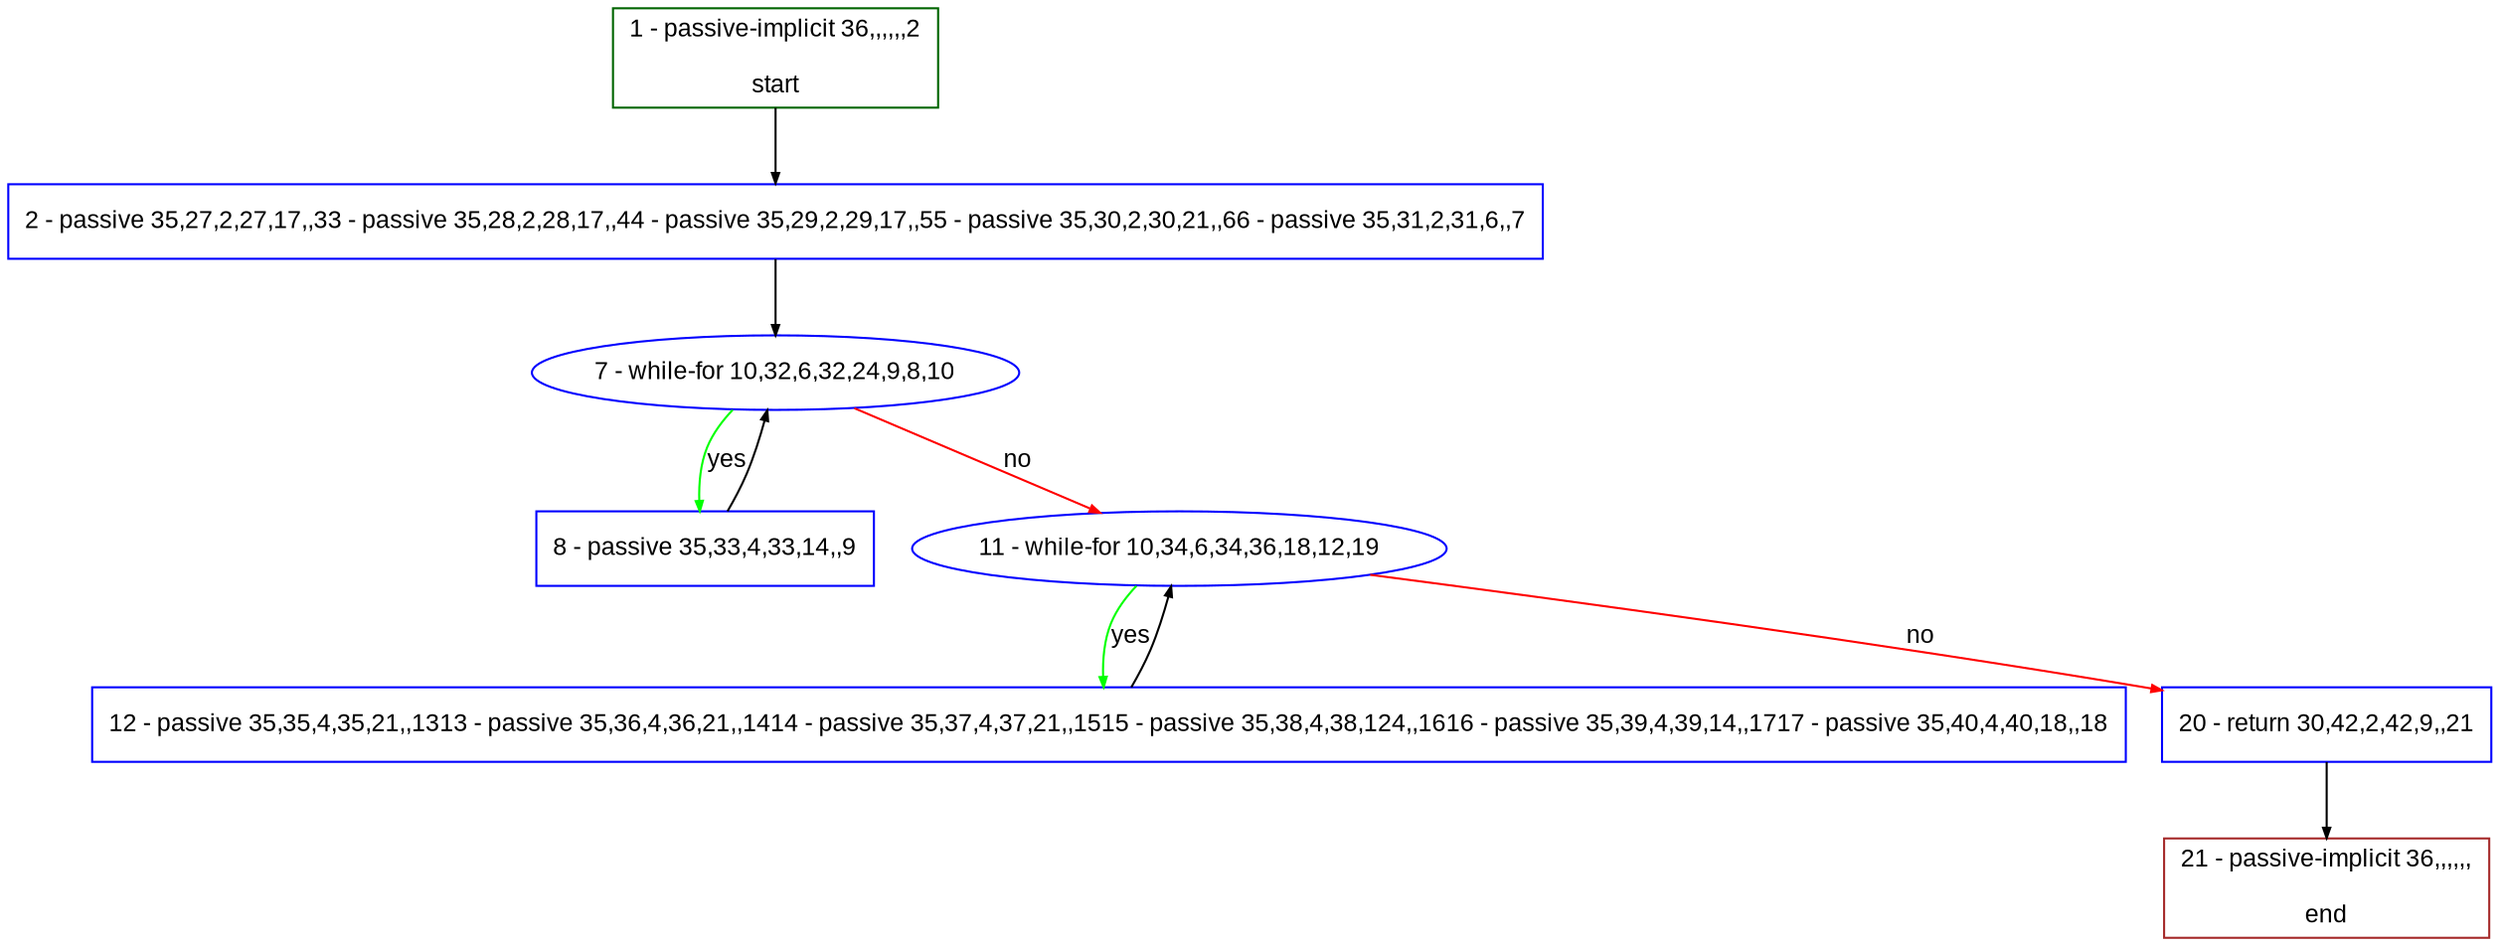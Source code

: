 digraph "" {
  graph [pack="true", label="", fontsize="12", packmode="clust", fontname="Arial", fillcolor="#FFFFCC", bgcolor="white", style="rounded,filled", compound="true"];
  node [node_initialized="no", label="", color="grey", fontsize="12", fillcolor="white", fontname="Arial", style="filled", shape="rectangle", compound="true", fixedsize="false"];
  edge [fontcolor="black", arrowhead="normal", arrowtail="none", arrowsize="0.5", ltail="", label="", color="black", fontsize="12", lhead="", fontname="Arial", dir="forward", compound="true"];
  __N1 [label="2 - passive 35,27,2,27,17,,33 - passive 35,28,2,28,17,,44 - passive 35,29,2,29,17,,55 - passive 35,30,2,30,21,,66 - passive 35,31,2,31,6,,7", color="#0000ff", fillcolor="#ffffff", style="filled", shape="box"];
  __N2 [label="1 - passive-implicit 36,,,,,,2\n\nstart", color="#006400", fillcolor="#ffffff", style="filled", shape="box"];
  __N3 [label="7 - while-for 10,32,6,32,24,9,8,10", color="#0000ff", fillcolor="#ffffff", style="filled", shape="oval"];
  __N4 [label="8 - passive 35,33,4,33,14,,9", color="#0000ff", fillcolor="#ffffff", style="filled", shape="box"];
  __N5 [label="11 - while-for 10,34,6,34,36,18,12,19", color="#0000ff", fillcolor="#ffffff", style="filled", shape="oval"];
  __N6 [label="12 - passive 35,35,4,35,21,,1313 - passive 35,36,4,36,21,,1414 - passive 35,37,4,37,21,,1515 - passive 35,38,4,38,124,,1616 - passive 35,39,4,39,14,,1717 - passive 35,40,4,40,18,,18", color="#0000ff", fillcolor="#ffffff", style="filled", shape="box"];
  __N7 [label="20 - return 30,42,2,42,9,,21", color="#0000ff", fillcolor="#ffffff", style="filled", shape="box"];
  __N8 [label="21 - passive-implicit 36,,,,,,\n\nend", color="#a52a2a", fillcolor="#ffffff", style="filled", shape="box"];
  __N2 -> __N1 [arrowhead="normal", arrowtail="none", color="#000000", label="", dir="forward"];
  __N1 -> __N3 [arrowhead="normal", arrowtail="none", color="#000000", label="", dir="forward"];
  __N3 -> __N4 [arrowhead="normal", arrowtail="none", color="#00ff00", label="yes", dir="forward"];
  __N4 -> __N3 [arrowhead="normal", arrowtail="none", color="#000000", label="", dir="forward"];
  __N3 -> __N5 [arrowhead="normal", arrowtail="none", color="#ff0000", label="no", dir="forward"];
  __N5 -> __N6 [arrowhead="normal", arrowtail="none", color="#00ff00", label="yes", dir="forward"];
  __N6 -> __N5 [arrowhead="normal", arrowtail="none", color="#000000", label="", dir="forward"];
  __N5 -> __N7 [arrowhead="normal", arrowtail="none", color="#ff0000", label="no", dir="forward"];
  __N7 -> __N8 [arrowhead="normal", arrowtail="none", color="#000000", label="", dir="forward"];
}
